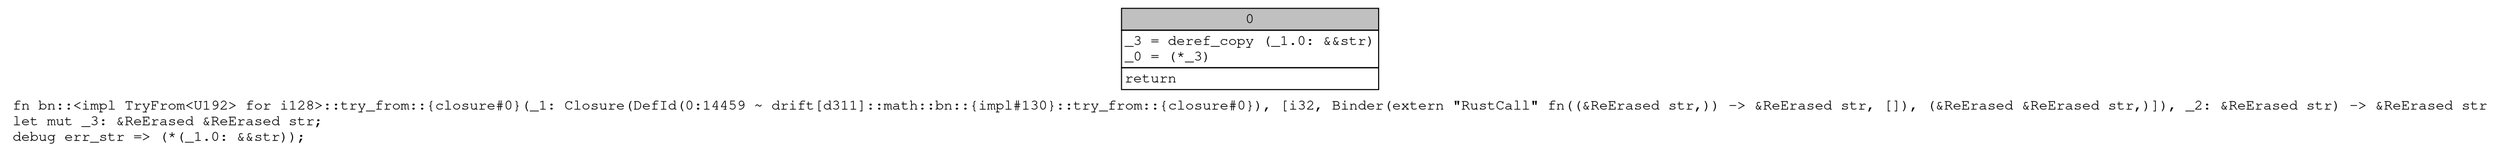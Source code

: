 digraph Mir_0_14459 {
    graph [fontname="Courier, monospace"];
    node [fontname="Courier, monospace"];
    edge [fontname="Courier, monospace"];
    label=<fn bn::&lt;impl TryFrom&lt;U192&gt; for i128&gt;::try_from::{closure#0}(_1: Closure(DefId(0:14459 ~ drift[d311]::math::bn::{impl#130}::try_from::{closure#0}), [i32, Binder(extern &quot;RustCall&quot; fn((&amp;ReErased str,)) -&gt; &amp;ReErased str, []), (&amp;ReErased &amp;ReErased str,)]), _2: &amp;ReErased str) -&gt; &amp;ReErased str<br align="left"/>let mut _3: &amp;ReErased &amp;ReErased str;<br align="left"/>debug err_str =&gt; (*(_1.0: &amp;&amp;str));<br align="left"/>>;
    bb0__0_14459 [shape="none", label=<<table border="0" cellborder="1" cellspacing="0"><tr><td bgcolor="gray" align="center" colspan="1">0</td></tr><tr><td align="left" balign="left">_3 = deref_copy (_1.0: &amp;&amp;str)<br/>_0 = (*_3)<br/></td></tr><tr><td align="left">return</td></tr></table>>];
}
